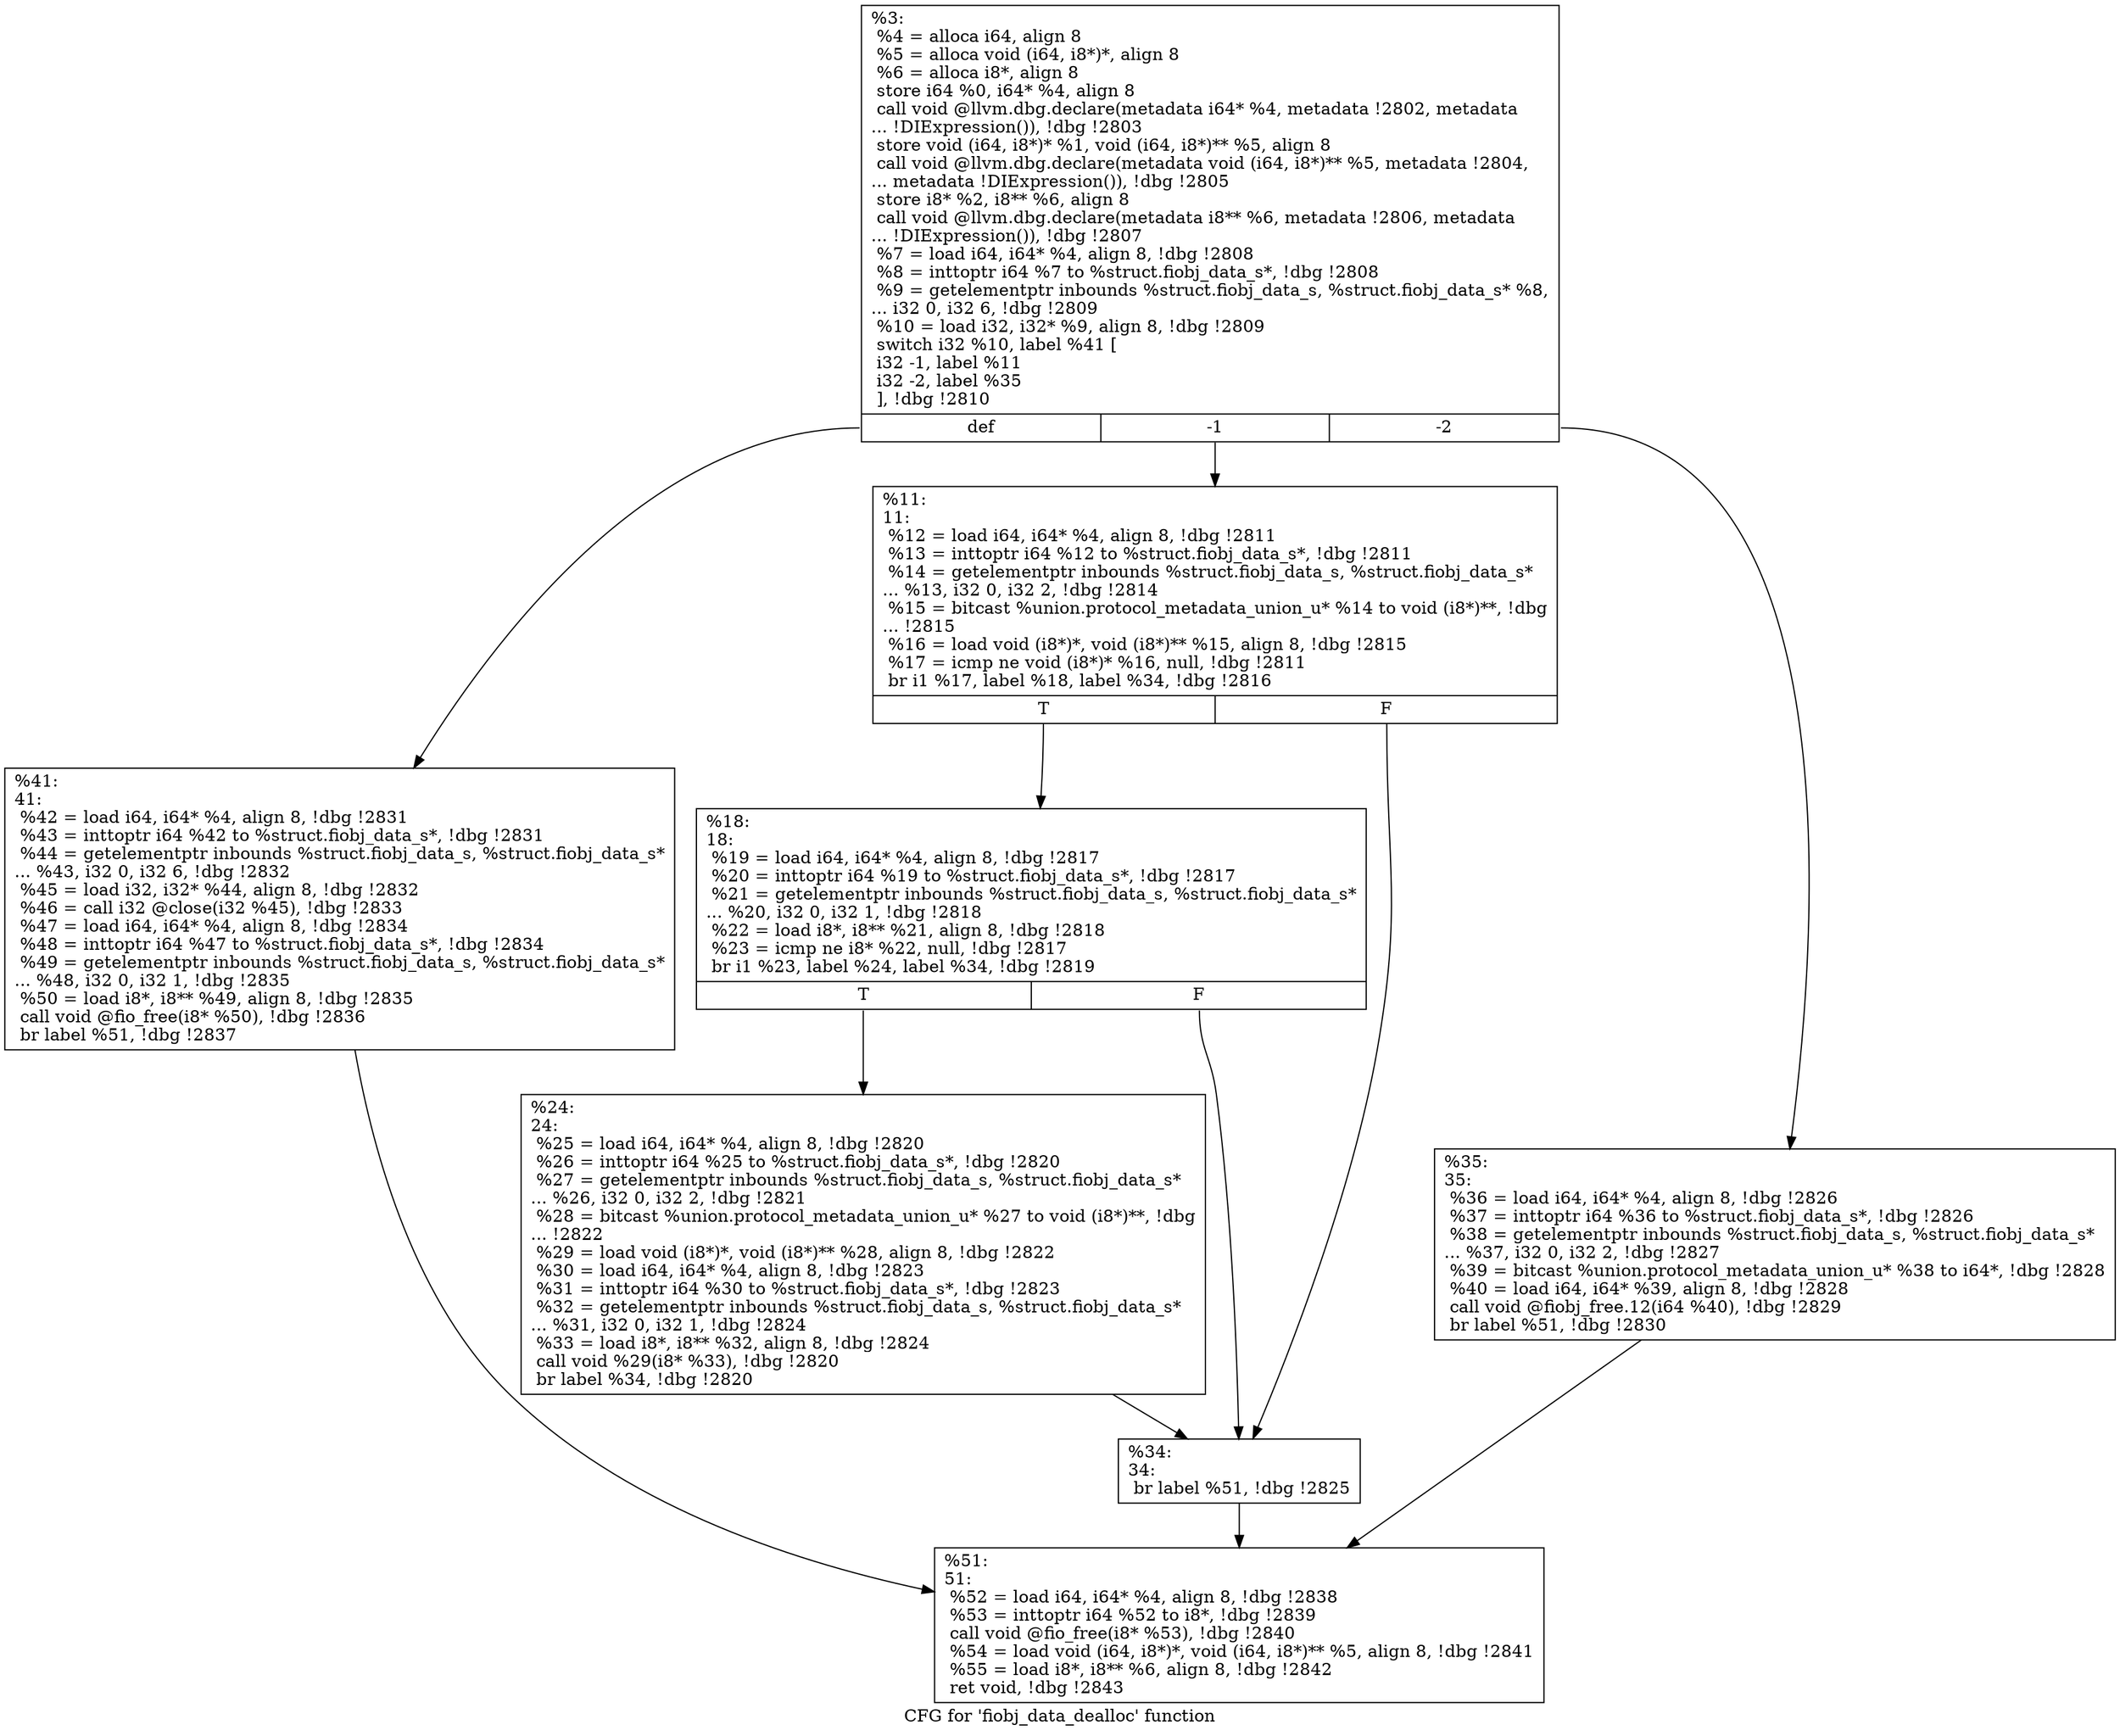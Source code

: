 digraph "CFG for 'fiobj_data_dealloc' function" {
	label="CFG for 'fiobj_data_dealloc' function";

	Node0x556851d64780 [shape=record,label="{%3:\l  %4 = alloca i64, align 8\l  %5 = alloca void (i64, i8*)*, align 8\l  %6 = alloca i8*, align 8\l  store i64 %0, i64* %4, align 8\l  call void @llvm.dbg.declare(metadata i64* %4, metadata !2802, metadata\l... !DIExpression()), !dbg !2803\l  store void (i64, i8*)* %1, void (i64, i8*)** %5, align 8\l  call void @llvm.dbg.declare(metadata void (i64, i8*)** %5, metadata !2804,\l... metadata !DIExpression()), !dbg !2805\l  store i8* %2, i8** %6, align 8\l  call void @llvm.dbg.declare(metadata i8** %6, metadata !2806, metadata\l... !DIExpression()), !dbg !2807\l  %7 = load i64, i64* %4, align 8, !dbg !2808\l  %8 = inttoptr i64 %7 to %struct.fiobj_data_s*, !dbg !2808\l  %9 = getelementptr inbounds %struct.fiobj_data_s, %struct.fiobj_data_s* %8,\l... i32 0, i32 6, !dbg !2809\l  %10 = load i32, i32* %9, align 8, !dbg !2809\l  switch i32 %10, label %41 [\l    i32 -1, label %11\l    i32 -2, label %35\l  ], !dbg !2810\l|{<s0>def|<s1>-1|<s2>-2}}"];
	Node0x556851d64780:s0 -> Node0x556851d67d60;
	Node0x556851d64780:s1 -> Node0x556851d67bd0;
	Node0x556851d64780:s2 -> Node0x556851d67d10;
	Node0x556851d67bd0 [shape=record,label="{%11:\l11:                                               \l  %12 = load i64, i64* %4, align 8, !dbg !2811\l  %13 = inttoptr i64 %12 to %struct.fiobj_data_s*, !dbg !2811\l  %14 = getelementptr inbounds %struct.fiobj_data_s, %struct.fiobj_data_s*\l... %13, i32 0, i32 2, !dbg !2814\l  %15 = bitcast %union.protocol_metadata_union_u* %14 to void (i8*)**, !dbg\l... !2815\l  %16 = load void (i8*)*, void (i8*)** %15, align 8, !dbg !2815\l  %17 = icmp ne void (i8*)* %16, null, !dbg !2811\l  br i1 %17, label %18, label %34, !dbg !2816\l|{<s0>T|<s1>F}}"];
	Node0x556851d67bd0:s0 -> Node0x556851d67c20;
	Node0x556851d67bd0:s1 -> Node0x556851d67cc0;
	Node0x556851d67c20 [shape=record,label="{%18:\l18:                                               \l  %19 = load i64, i64* %4, align 8, !dbg !2817\l  %20 = inttoptr i64 %19 to %struct.fiobj_data_s*, !dbg !2817\l  %21 = getelementptr inbounds %struct.fiobj_data_s, %struct.fiobj_data_s*\l... %20, i32 0, i32 1, !dbg !2818\l  %22 = load i8*, i8** %21, align 8, !dbg !2818\l  %23 = icmp ne i8* %22, null, !dbg !2817\l  br i1 %23, label %24, label %34, !dbg !2819\l|{<s0>T|<s1>F}}"];
	Node0x556851d67c20:s0 -> Node0x556851d67c70;
	Node0x556851d67c20:s1 -> Node0x556851d67cc0;
	Node0x556851d67c70 [shape=record,label="{%24:\l24:                                               \l  %25 = load i64, i64* %4, align 8, !dbg !2820\l  %26 = inttoptr i64 %25 to %struct.fiobj_data_s*, !dbg !2820\l  %27 = getelementptr inbounds %struct.fiobj_data_s, %struct.fiobj_data_s*\l... %26, i32 0, i32 2, !dbg !2821\l  %28 = bitcast %union.protocol_metadata_union_u* %27 to void (i8*)**, !dbg\l... !2822\l  %29 = load void (i8*)*, void (i8*)** %28, align 8, !dbg !2822\l  %30 = load i64, i64* %4, align 8, !dbg !2823\l  %31 = inttoptr i64 %30 to %struct.fiobj_data_s*, !dbg !2823\l  %32 = getelementptr inbounds %struct.fiobj_data_s, %struct.fiobj_data_s*\l... %31, i32 0, i32 1, !dbg !2824\l  %33 = load i8*, i8** %32, align 8, !dbg !2824\l  call void %29(i8* %33), !dbg !2820\l  br label %34, !dbg !2820\l}"];
	Node0x556851d67c70 -> Node0x556851d67cc0;
	Node0x556851d67cc0 [shape=record,label="{%34:\l34:                                               \l  br label %51, !dbg !2825\l}"];
	Node0x556851d67cc0 -> Node0x556851d67db0;
	Node0x556851d67d10 [shape=record,label="{%35:\l35:                                               \l  %36 = load i64, i64* %4, align 8, !dbg !2826\l  %37 = inttoptr i64 %36 to %struct.fiobj_data_s*, !dbg !2826\l  %38 = getelementptr inbounds %struct.fiobj_data_s, %struct.fiobj_data_s*\l... %37, i32 0, i32 2, !dbg !2827\l  %39 = bitcast %union.protocol_metadata_union_u* %38 to i64*, !dbg !2828\l  %40 = load i64, i64* %39, align 8, !dbg !2828\l  call void @fiobj_free.12(i64 %40), !dbg !2829\l  br label %51, !dbg !2830\l}"];
	Node0x556851d67d10 -> Node0x556851d67db0;
	Node0x556851d67d60 [shape=record,label="{%41:\l41:                                               \l  %42 = load i64, i64* %4, align 8, !dbg !2831\l  %43 = inttoptr i64 %42 to %struct.fiobj_data_s*, !dbg !2831\l  %44 = getelementptr inbounds %struct.fiobj_data_s, %struct.fiobj_data_s*\l... %43, i32 0, i32 6, !dbg !2832\l  %45 = load i32, i32* %44, align 8, !dbg !2832\l  %46 = call i32 @close(i32 %45), !dbg !2833\l  %47 = load i64, i64* %4, align 8, !dbg !2834\l  %48 = inttoptr i64 %47 to %struct.fiobj_data_s*, !dbg !2834\l  %49 = getelementptr inbounds %struct.fiobj_data_s, %struct.fiobj_data_s*\l... %48, i32 0, i32 1, !dbg !2835\l  %50 = load i8*, i8** %49, align 8, !dbg !2835\l  call void @fio_free(i8* %50), !dbg !2836\l  br label %51, !dbg !2837\l}"];
	Node0x556851d67d60 -> Node0x556851d67db0;
	Node0x556851d67db0 [shape=record,label="{%51:\l51:                                               \l  %52 = load i64, i64* %4, align 8, !dbg !2838\l  %53 = inttoptr i64 %52 to i8*, !dbg !2839\l  call void @fio_free(i8* %53), !dbg !2840\l  %54 = load void (i64, i8*)*, void (i64, i8*)** %5, align 8, !dbg !2841\l  %55 = load i8*, i8** %6, align 8, !dbg !2842\l  ret void, !dbg !2843\l}"];
}
